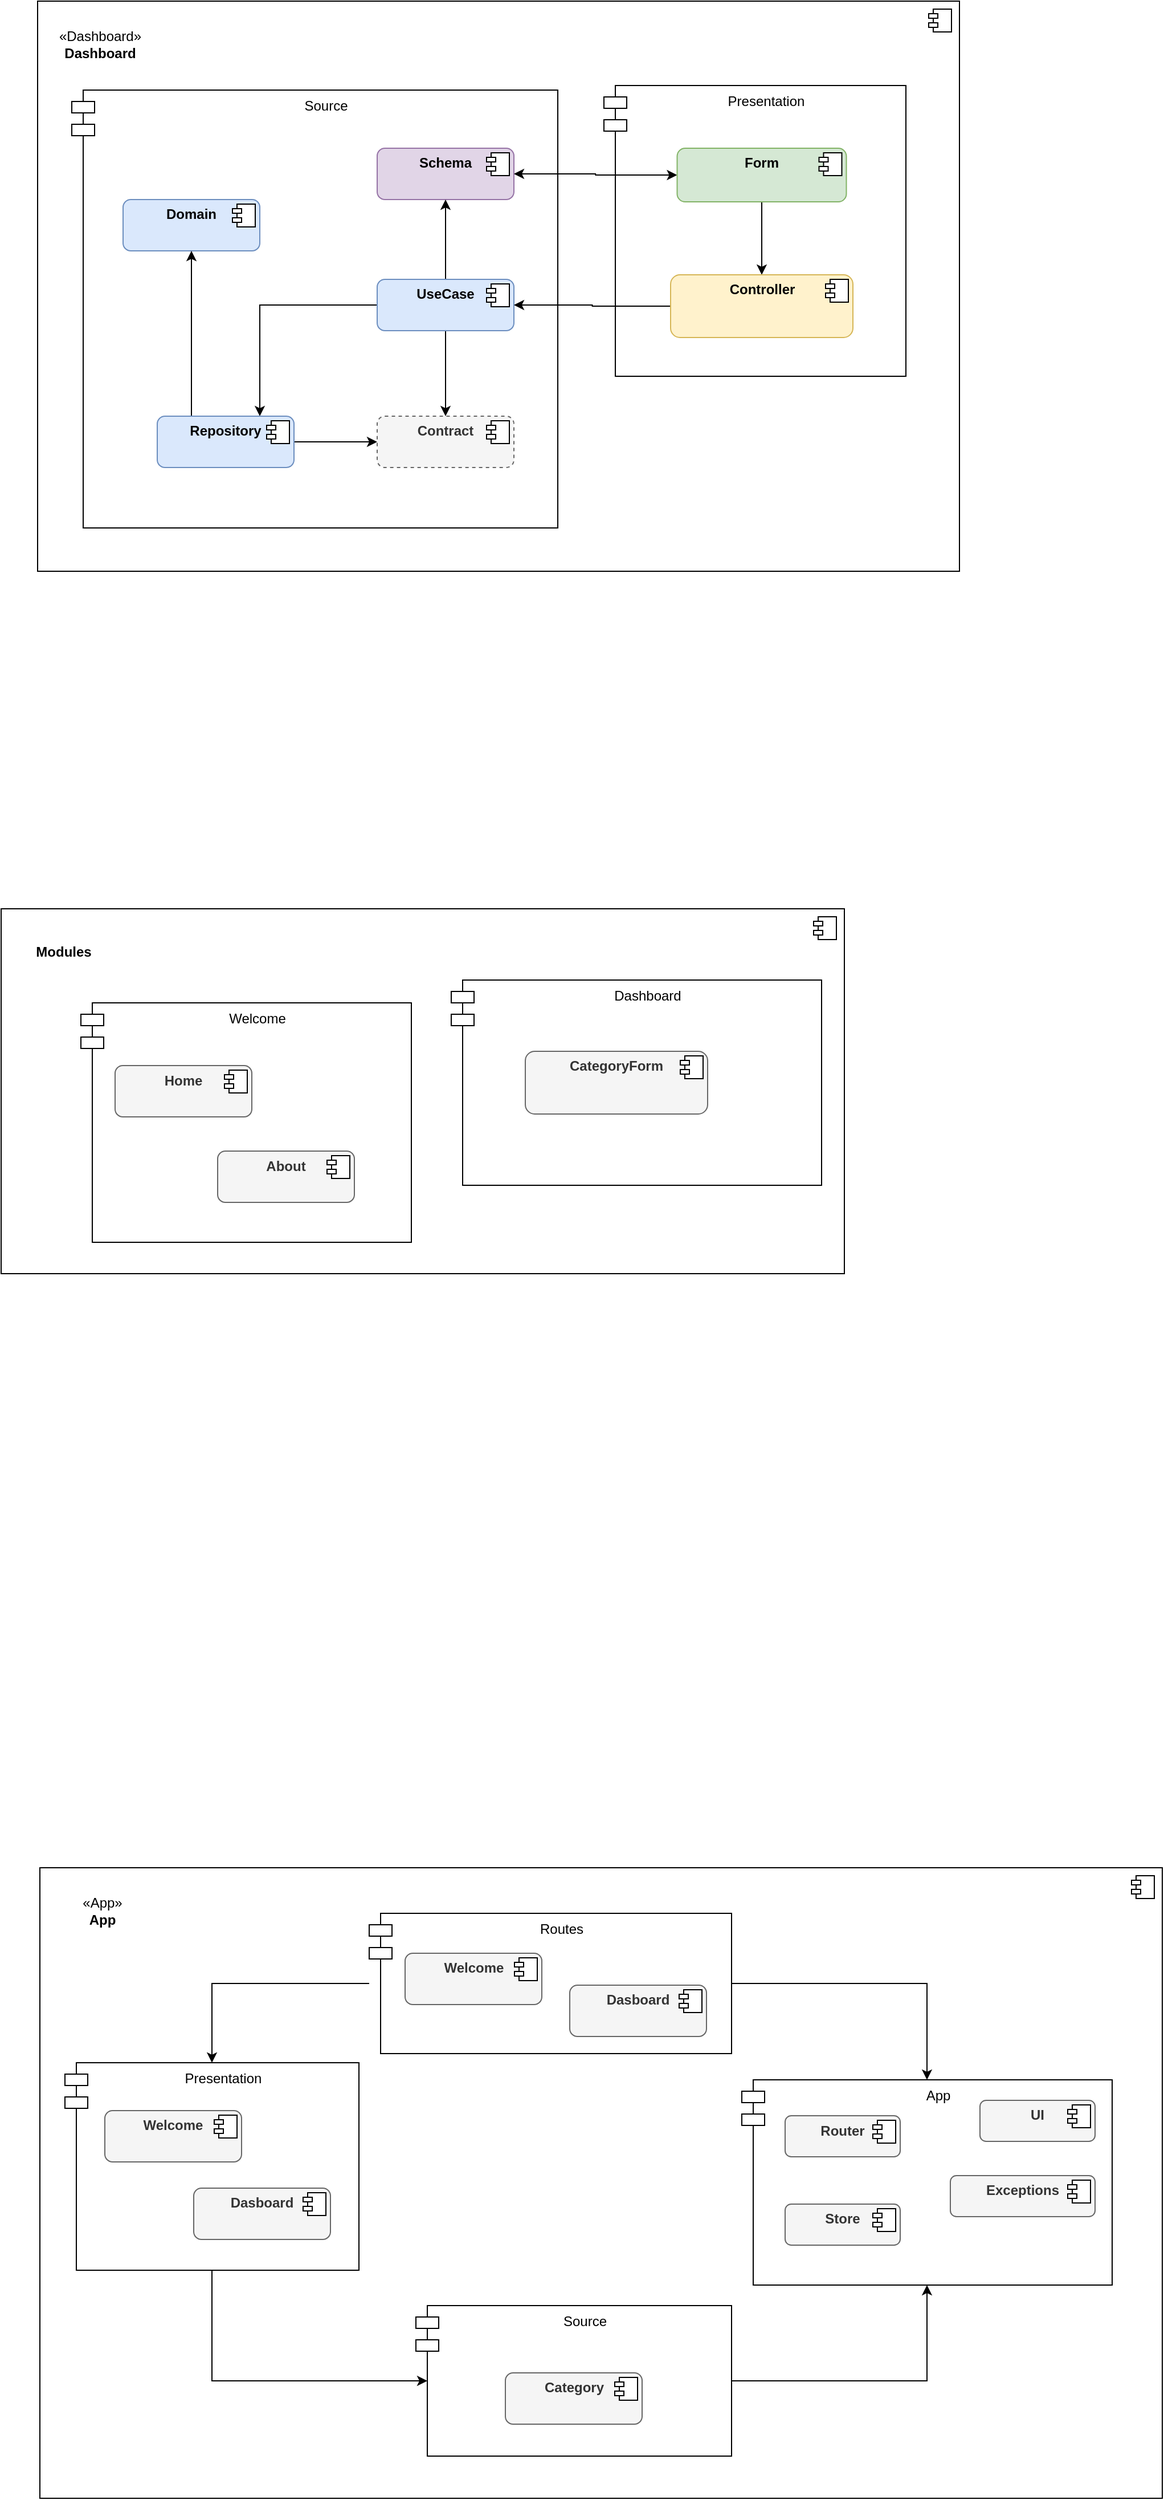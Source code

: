 <mxfile version="14.5.0" type="device"><diagram id="gvW7OyBGGFcuHT9ES0Ki" name="Page-1"><mxGraphModel dx="1673" dy="934" grid="0" gridSize="10" guides="1" tooltips="1" connect="1" arrows="1" fold="1" page="1" pageScale="1" pageWidth="1169" pageHeight="827" math="0" shadow="0"><root><mxCell id="0"/><mxCell id="1" parent="0"/><mxCell id="L0N6HKRvcUdRj-f1X84M-1" value="" style="html=1;dropTarget=0;" vertex="1" parent="1"><mxGeometry x="35" y="862" width="740" height="320" as="geometry"/></mxCell><mxCell id="L0N6HKRvcUdRj-f1X84M-2" value="" style="shape=module;jettyWidth=8;jettyHeight=4;" vertex="1" parent="L0N6HKRvcUdRj-f1X84M-1"><mxGeometry x="1" width="20" height="20" relative="1" as="geometry"><mxPoint x="-27" y="7" as="offset"/></mxGeometry></mxCell><mxCell id="L0N6HKRvcUdRj-f1X84M-3" value="Welcome" style="shape=module;align=left;spacingLeft=20;align=center;verticalAlign=top;" vertex="1" parent="1"><mxGeometry x="105" y="944.5" width="290" height="210" as="geometry"/></mxCell><mxCell id="L0N6HKRvcUdRj-f1X84M-5" value="Dashboard" style="shape=module;align=left;spacingLeft=20;align=center;verticalAlign=top;" vertex="1" parent="1"><mxGeometry x="430" y="924.5" width="325" height="180" as="geometry"/></mxCell><mxCell id="L0N6HKRvcUdRj-f1X84M-6" value="&lt;p style=&quot;margin: 0px ; margin-top: 6px ; text-align: center&quot;&gt;&lt;b&gt;CategoryForm&lt;/b&gt;&lt;/p&gt;" style="align=left;overflow=fill;html=1;dropTarget=0;rounded=1;strokeColor=#666666;fillColor=#f5f5f5;fontColor=#333333;" vertex="1" parent="1"><mxGeometry x="495" y="987" width="160" height="55" as="geometry"/></mxCell><mxCell id="L0N6HKRvcUdRj-f1X84M-7" value="" style="shape=component;jettyWidth=8;jettyHeight=4;" vertex="1" parent="L0N6HKRvcUdRj-f1X84M-6"><mxGeometry x="1" width="20" height="20" relative="1" as="geometry"><mxPoint x="-24" y="4" as="offset"/></mxGeometry></mxCell><mxCell id="L0N6HKRvcUdRj-f1X84M-8" value="&lt;b&gt;Modules&lt;/b&gt;" style="text;html=1;strokeColor=none;fillColor=none;align=center;verticalAlign=middle;whiteSpace=wrap;rounded=0;" vertex="1" parent="1"><mxGeometry x="45" y="874.5" width="90" height="50" as="geometry"/></mxCell><mxCell id="L0N6HKRvcUdRj-f1X84M-9" value="&lt;p style=&quot;margin: 0px ; margin-top: 6px ; text-align: center&quot;&gt;&lt;b&gt;Home&lt;/b&gt;&lt;/p&gt;" style="align=left;overflow=fill;html=1;dropTarget=0;rounded=1;strokeColor=#666666;fillColor=#f5f5f5;fontColor=#333333;" vertex="1" parent="1"><mxGeometry x="135" y="999.5" width="120" height="45" as="geometry"/></mxCell><mxCell id="L0N6HKRvcUdRj-f1X84M-10" value="" style="shape=component;jettyWidth=8;jettyHeight=4;" vertex="1" parent="L0N6HKRvcUdRj-f1X84M-9"><mxGeometry x="1" width="20" height="20" relative="1" as="geometry"><mxPoint x="-24" y="4" as="offset"/></mxGeometry></mxCell><mxCell id="L0N6HKRvcUdRj-f1X84M-11" value="&lt;p style=&quot;margin: 0px ; margin-top: 6px ; text-align: center&quot;&gt;&lt;b&gt;About&lt;/b&gt;&lt;/p&gt;" style="align=left;overflow=fill;html=1;dropTarget=0;rounded=1;strokeColor=#666666;fillColor=#f5f5f5;fontColor=#333333;" vertex="1" parent="1"><mxGeometry x="225" y="1074.5" width="120" height="45" as="geometry"/></mxCell><mxCell id="L0N6HKRvcUdRj-f1X84M-12" value="" style="shape=component;jettyWidth=8;jettyHeight=4;" vertex="1" parent="L0N6HKRvcUdRj-f1X84M-11"><mxGeometry x="1" width="20" height="20" relative="1" as="geometry"><mxPoint x="-24" y="4" as="offset"/></mxGeometry></mxCell><mxCell id="L0N6HKRvcUdRj-f1X84M-13" value="" style="html=1;dropTarget=0;" vertex="1" parent="1"><mxGeometry x="67" y="66" width="809" height="500" as="geometry"/></mxCell><mxCell id="L0N6HKRvcUdRj-f1X84M-14" value="" style="shape=module;jettyWidth=8;jettyHeight=4;" vertex="1" parent="L0N6HKRvcUdRj-f1X84M-13"><mxGeometry x="1" width="20" height="20" relative="1" as="geometry"><mxPoint x="-27" y="7" as="offset"/></mxGeometry></mxCell><mxCell id="L0N6HKRvcUdRj-f1X84M-15" value="Presentation" style="shape=module;align=left;spacingLeft=20;align=center;verticalAlign=top;" vertex="1" parent="1"><mxGeometry x="564" y="140" width="265" height="255" as="geometry"/></mxCell><mxCell id="L0N6HKRvcUdRj-f1X84M-19" value="&lt;span&gt;«Dashboard»&lt;/span&gt;&lt;br&gt;&lt;b&gt;Dashboard&lt;/b&gt;" style="text;html=1;strokeColor=none;fillColor=none;align=center;verticalAlign=middle;whiteSpace=wrap;rounded=0;" vertex="1" parent="1"><mxGeometry x="77" y="78.5" width="90" height="50" as="geometry"/></mxCell><mxCell id="L0N6HKRvcUdRj-f1X84M-25" value="Source" style="shape=module;align=left;spacingLeft=20;align=center;verticalAlign=top;" vertex="1" parent="1"><mxGeometry x="97" y="144" width="426.5" height="384" as="geometry"/></mxCell><mxCell id="L0N6HKRvcUdRj-f1X84M-42" value="&lt;p style=&quot;margin: 0px ; margin-top: 6px ; text-align: center&quot;&gt;&lt;b&gt;Schema&lt;/b&gt;&lt;/p&gt;" style="align=left;overflow=fill;html=1;dropTarget=0;rounded=1;fillColor=#e1d5e7;strokeColor=#9673a6;" vertex="1" parent="1"><mxGeometry x="365" y="195" width="120" height="45" as="geometry"/></mxCell><mxCell id="L0N6HKRvcUdRj-f1X84M-43" value="" style="shape=component;jettyWidth=8;jettyHeight=4;" vertex="1" parent="L0N6HKRvcUdRj-f1X84M-42"><mxGeometry x="1" width="20" height="20" relative="1" as="geometry"><mxPoint x="-24" y="4" as="offset"/></mxGeometry></mxCell><mxCell id="L0N6HKRvcUdRj-f1X84M-52" value="" style="html=1;dropTarget=0;" vertex="1" parent="1"><mxGeometry x="69" y="1703" width="985" height="553" as="geometry"/></mxCell><mxCell id="L0N6HKRvcUdRj-f1X84M-53" value="" style="shape=module;jettyWidth=8;jettyHeight=4;" vertex="1" parent="L0N6HKRvcUdRj-f1X84M-52"><mxGeometry x="1" width="20" height="20" relative="1" as="geometry"><mxPoint x="-27" y="7" as="offset"/></mxGeometry></mxCell><mxCell id="L0N6HKRvcUdRj-f1X84M-54" value="Presentation" style="shape=module;align=left;spacingLeft=20;align=center;verticalAlign=top;" vertex="1" parent="1"><mxGeometry x="91" y="1874" width="258" height="182" as="geometry"/></mxCell><mxCell id="L0N6HKRvcUdRj-f1X84M-55" value="App" style="shape=module;align=left;spacingLeft=20;align=center;verticalAlign=top;" vertex="1" parent="1"><mxGeometry x="685" y="1889" width="325" height="180" as="geometry"/></mxCell><mxCell id="L0N6HKRvcUdRj-f1X84M-56" value="&lt;span&gt;«App»&lt;/span&gt;&lt;br&gt;&lt;b&gt;App&lt;/b&gt;" style="text;html=1;strokeColor=none;fillColor=none;align=center;verticalAlign=middle;whiteSpace=wrap;rounded=0;" vertex="1" parent="1"><mxGeometry x="79" y="1715.5" width="90" height="50" as="geometry"/></mxCell><mxCell id="L0N6HKRvcUdRj-f1X84M-57" style="edgeStyle=orthogonalEdgeStyle;rounded=0;orthogonalLoop=1;jettySize=auto;html=1;exitX=1;exitY=0.5;exitDx=0;exitDy=0;fontColor=#262626;" edge="1" parent="1" source="L0N6HKRvcUdRj-f1X84M-59" target="L0N6HKRvcUdRj-f1X84M-55"><mxGeometry relative="1" as="geometry"/></mxCell><mxCell id="L0N6HKRvcUdRj-f1X84M-58" style="edgeStyle=orthogonalEdgeStyle;rounded=0;orthogonalLoop=1;jettySize=auto;html=1;entryX=0.5;entryY=0;entryDx=0;entryDy=0;fontColor=#262626;" edge="1" parent="1" source="L0N6HKRvcUdRj-f1X84M-59" target="L0N6HKRvcUdRj-f1X84M-54"><mxGeometry relative="1" as="geometry"/></mxCell><mxCell id="L0N6HKRvcUdRj-f1X84M-59" value="Routes" style="shape=module;align=left;spacingLeft=20;align=center;verticalAlign=top;" vertex="1" parent="1"><mxGeometry x="358" y="1743" width="318" height="123" as="geometry"/></mxCell><mxCell id="L0N6HKRvcUdRj-f1X84M-60" style="edgeStyle=orthogonalEdgeStyle;rounded=0;orthogonalLoop=1;jettySize=auto;html=1;fontColor=#262626;" edge="1" parent="1" source="L0N6HKRvcUdRj-f1X84M-62" target="L0N6HKRvcUdRj-f1X84M-55"><mxGeometry relative="1" as="geometry"/></mxCell><mxCell id="L0N6HKRvcUdRj-f1X84M-61" style="edgeStyle=orthogonalEdgeStyle;rounded=0;orthogonalLoop=1;jettySize=auto;html=1;exitX=0;exitY=0.5;exitDx=10;exitDy=0;exitPerimeter=0;fontColor=#262626;endArrow=none;endFill=0;startArrow=classic;startFill=1;" edge="1" parent="1" source="L0N6HKRvcUdRj-f1X84M-62" target="L0N6HKRvcUdRj-f1X84M-54"><mxGeometry relative="1" as="geometry"/></mxCell><mxCell id="L0N6HKRvcUdRj-f1X84M-62" value="Source" style="shape=module;align=left;spacingLeft=20;align=center;verticalAlign=top;" vertex="1" parent="1"><mxGeometry x="399" y="2087" width="277" height="132" as="geometry"/></mxCell><mxCell id="L0N6HKRvcUdRj-f1X84M-63" value="&lt;p style=&quot;margin: 0px ; margin-top: 6px ; text-align: center&quot;&gt;&lt;b&gt;Welcome&lt;/b&gt;&lt;/p&gt;" style="align=left;overflow=fill;html=1;dropTarget=0;rounded=1;fillColor=#f5f5f5;strokeColor=#666666;fontColor=#333333;" vertex="1" parent="1"><mxGeometry x="389.5" y="1778" width="120" height="45" as="geometry"/></mxCell><mxCell id="L0N6HKRvcUdRj-f1X84M-64" value="" style="shape=component;jettyWidth=8;jettyHeight=4;" vertex="1" parent="L0N6HKRvcUdRj-f1X84M-63"><mxGeometry x="1" width="20" height="20" relative="1" as="geometry"><mxPoint x="-24" y="4" as="offset"/></mxGeometry></mxCell><mxCell id="L0N6HKRvcUdRj-f1X84M-65" value="&lt;p style=&quot;margin: 0px ; margin-top: 6px ; text-align: center&quot;&gt;&lt;b&gt;Dasboard&lt;/b&gt;&lt;/p&gt;" style="align=left;overflow=fill;html=1;dropTarget=0;rounded=1;fillColor=#f5f5f5;strokeColor=#666666;fontColor=#333333;" vertex="1" parent="1"><mxGeometry x="534" y="1806" width="120" height="45" as="geometry"/></mxCell><mxCell id="L0N6HKRvcUdRj-f1X84M-66" value="" style="shape=component;jettyWidth=8;jettyHeight=4;" vertex="1" parent="L0N6HKRvcUdRj-f1X84M-65"><mxGeometry x="1" width="20" height="20" relative="1" as="geometry"><mxPoint x="-24" y="4" as="offset"/></mxGeometry></mxCell><mxCell id="L0N6HKRvcUdRj-f1X84M-67" value="&lt;p style=&quot;margin: 0px ; margin-top: 6px ; text-align: center&quot;&gt;&lt;b&gt;Welcome&lt;/b&gt;&lt;/p&gt;" style="align=left;overflow=fill;html=1;dropTarget=0;rounded=1;fillColor=#f5f5f5;strokeColor=#666666;fontColor=#333333;" vertex="1" parent="1"><mxGeometry x="126" y="1916" width="120" height="45" as="geometry"/></mxCell><mxCell id="L0N6HKRvcUdRj-f1X84M-68" value="" style="shape=component;jettyWidth=8;jettyHeight=4;" vertex="1" parent="L0N6HKRvcUdRj-f1X84M-67"><mxGeometry x="1" width="20" height="20" relative="1" as="geometry"><mxPoint x="-24" y="4" as="offset"/></mxGeometry></mxCell><mxCell id="L0N6HKRvcUdRj-f1X84M-69" value="&lt;p style=&quot;margin: 0px ; margin-top: 6px ; text-align: center&quot;&gt;&lt;b&gt;Dasboard&lt;/b&gt;&lt;/p&gt;" style="align=left;overflow=fill;html=1;dropTarget=0;rounded=1;fillColor=#f5f5f5;strokeColor=#666666;fontColor=#333333;" vertex="1" parent="1"><mxGeometry x="204" y="1984" width="120" height="45" as="geometry"/></mxCell><mxCell id="L0N6HKRvcUdRj-f1X84M-70" value="" style="shape=component;jettyWidth=8;jettyHeight=4;" vertex="1" parent="L0N6HKRvcUdRj-f1X84M-69"><mxGeometry x="1" width="20" height="20" relative="1" as="geometry"><mxPoint x="-24" y="4" as="offset"/></mxGeometry></mxCell><mxCell id="L0N6HKRvcUdRj-f1X84M-71" value="&lt;p style=&quot;margin: 0px ; margin-top: 6px ; text-align: center&quot;&gt;&lt;b&gt;Category&lt;/b&gt;&lt;/p&gt;" style="align=left;overflow=fill;html=1;dropTarget=0;rounded=1;fillColor=#f5f5f5;strokeColor=#666666;fontColor=#333333;" vertex="1" parent="1"><mxGeometry x="477.5" y="2146" width="120" height="45" as="geometry"/></mxCell><mxCell id="L0N6HKRvcUdRj-f1X84M-72" value="" style="shape=component;jettyWidth=8;jettyHeight=4;" vertex="1" parent="L0N6HKRvcUdRj-f1X84M-71"><mxGeometry x="1" width="20" height="20" relative="1" as="geometry"><mxPoint x="-24" y="4" as="offset"/></mxGeometry></mxCell><mxCell id="L0N6HKRvcUdRj-f1X84M-73" value="&lt;p style=&quot;margin: 0px ; margin-top: 6px ; text-align: center&quot;&gt;&lt;b&gt;Router&lt;/b&gt;&lt;/p&gt;" style="align=left;overflow=fill;html=1;dropTarget=0;rounded=1;fillColor=#f5f5f5;strokeColor=#666666;fontColor=#333333;" vertex="1" parent="1"><mxGeometry x="723" y="1920.5" width="101" height="36" as="geometry"/></mxCell><mxCell id="L0N6HKRvcUdRj-f1X84M-74" value="" style="shape=component;jettyWidth=8;jettyHeight=4;" vertex="1" parent="L0N6HKRvcUdRj-f1X84M-73"><mxGeometry x="1" width="20" height="20" relative="1" as="geometry"><mxPoint x="-24" y="4" as="offset"/></mxGeometry></mxCell><mxCell id="L0N6HKRvcUdRj-f1X84M-75" value="&lt;p style=&quot;margin: 0px ; margin-top: 6px ; text-align: center&quot;&gt;&lt;b&gt;UI&lt;/b&gt;&lt;/p&gt;" style="align=left;overflow=fill;html=1;dropTarget=0;rounded=1;fillColor=#f5f5f5;strokeColor=#666666;fontColor=#333333;" vertex="1" parent="1"><mxGeometry x="894" y="1907" width="101" height="36" as="geometry"/></mxCell><mxCell id="L0N6HKRvcUdRj-f1X84M-76" value="" style="shape=component;jettyWidth=8;jettyHeight=4;" vertex="1" parent="L0N6HKRvcUdRj-f1X84M-75"><mxGeometry x="1" width="20" height="20" relative="1" as="geometry"><mxPoint x="-24" y="4" as="offset"/></mxGeometry></mxCell><mxCell id="L0N6HKRvcUdRj-f1X84M-77" value="&lt;p style=&quot;margin: 0px ; margin-top: 6px ; text-align: center&quot;&gt;&lt;b&gt;Store&lt;/b&gt;&lt;/p&gt;" style="align=left;overflow=fill;html=1;dropTarget=0;rounded=1;fillColor=#f5f5f5;strokeColor=#666666;fontColor=#333333;" vertex="1" parent="1"><mxGeometry x="723" y="1998" width="101" height="36" as="geometry"/></mxCell><mxCell id="L0N6HKRvcUdRj-f1X84M-78" value="" style="shape=component;jettyWidth=8;jettyHeight=4;" vertex="1" parent="L0N6HKRvcUdRj-f1X84M-77"><mxGeometry x="1" width="20" height="20" relative="1" as="geometry"><mxPoint x="-24" y="4" as="offset"/></mxGeometry></mxCell><mxCell id="L0N6HKRvcUdRj-f1X84M-79" value="&lt;p style=&quot;margin: 0px ; margin-top: 6px ; text-align: center&quot;&gt;&lt;b&gt;Exceptions&lt;/b&gt;&lt;/p&gt;" style="align=left;overflow=fill;html=1;dropTarget=0;rounded=1;fillColor=#f5f5f5;strokeColor=#666666;fontColor=#333333;" vertex="1" parent="1"><mxGeometry x="868" y="1973" width="127" height="36" as="geometry"/></mxCell><mxCell id="L0N6HKRvcUdRj-f1X84M-80" value="" style="shape=component;jettyWidth=8;jettyHeight=4;" vertex="1" parent="L0N6HKRvcUdRj-f1X84M-79"><mxGeometry x="1" width="20" height="20" relative="1" as="geometry"><mxPoint x="-24" y="4" as="offset"/></mxGeometry></mxCell><mxCell id="L0N6HKRvcUdRj-f1X84M-98" style="edgeStyle=orthogonalEdgeStyle;rounded=0;orthogonalLoop=1;jettySize=auto;html=1;exitX=0.5;exitY=0;exitDx=0;exitDy=0;entryX=0.5;entryY=1;entryDx=0;entryDy=0;startArrow=none;startFill=0;endArrow=classic;endFill=1;fontColor=#262626;" edge="1" parent="1" source="L0N6HKRvcUdRj-f1X84M-81" target="L0N6HKRvcUdRj-f1X84M-42"><mxGeometry relative="1" as="geometry"/></mxCell><mxCell id="L0N6HKRvcUdRj-f1X84M-99" style="edgeStyle=orthogonalEdgeStyle;rounded=0;orthogonalLoop=1;jettySize=auto;html=1;exitX=0.5;exitY=1;exitDx=0;exitDy=0;entryX=0.5;entryY=0;entryDx=0;entryDy=0;startArrow=none;startFill=0;endArrow=classic;endFill=1;fontColor=#262626;" edge="1" parent="1" source="L0N6HKRvcUdRj-f1X84M-81" target="L0N6HKRvcUdRj-f1X84M-85"><mxGeometry relative="1" as="geometry"/></mxCell><mxCell id="L0N6HKRvcUdRj-f1X84M-103" style="edgeStyle=orthogonalEdgeStyle;rounded=0;orthogonalLoop=1;jettySize=auto;html=1;entryX=0.75;entryY=0;entryDx=0;entryDy=0;startArrow=none;startFill=0;endArrow=classic;endFill=1;fontColor=#262626;" edge="1" parent="1" source="L0N6HKRvcUdRj-f1X84M-81" target="L0N6HKRvcUdRj-f1X84M-87"><mxGeometry relative="1" as="geometry"/></mxCell><mxCell id="L0N6HKRvcUdRj-f1X84M-81" value="&lt;p style=&quot;margin: 0px ; margin-top: 6px ; text-align: center&quot;&gt;&lt;b&gt;UseCase&lt;/b&gt;&lt;/p&gt;" style="align=left;overflow=fill;html=1;dropTarget=0;strokeColor=#6c8ebf;fillColor=#dae8fc;rounded=1;" vertex="1" parent="1"><mxGeometry x="365" y="310" width="120" height="45" as="geometry"/></mxCell><mxCell id="L0N6HKRvcUdRj-f1X84M-82" value="" style="shape=component;jettyWidth=8;jettyHeight=4;" vertex="1" parent="L0N6HKRvcUdRj-f1X84M-81"><mxGeometry x="1" width="20" height="20" relative="1" as="geometry"><mxPoint x="-24" y="4" as="offset"/></mxGeometry></mxCell><mxCell id="L0N6HKRvcUdRj-f1X84M-83" value="&lt;p style=&quot;margin: 0px ; margin-top: 6px ; text-align: center&quot;&gt;&lt;b&gt;Domain&lt;/b&gt;&lt;/p&gt;" style="align=left;overflow=fill;html=1;dropTarget=0;strokeColor=#6c8ebf;fillColor=#dae8fc;rounded=1;" vertex="1" parent="1"><mxGeometry x="142" y="240" width="120" height="45" as="geometry"/></mxCell><mxCell id="L0N6HKRvcUdRj-f1X84M-84" value="" style="shape=component;jettyWidth=8;jettyHeight=4;" vertex="1" parent="L0N6HKRvcUdRj-f1X84M-83"><mxGeometry x="1" width="20" height="20" relative="1" as="geometry"><mxPoint x="-24" y="4" as="offset"/></mxGeometry></mxCell><mxCell id="L0N6HKRvcUdRj-f1X84M-85" value="&lt;p style=&quot;margin: 0px ; margin-top: 6px ; text-align: center&quot;&gt;&lt;b&gt;Contract&lt;/b&gt;&lt;/p&gt;" style="align=left;overflow=fill;html=1;dropTarget=0;strokeColor=#666666;fillColor=#f5f5f5;rounded=1;fontColor=#333333;dashed=1;" vertex="1" parent="1"><mxGeometry x="365" y="430" width="120" height="45" as="geometry"/></mxCell><mxCell id="L0N6HKRvcUdRj-f1X84M-86" value="" style="shape=component;jettyWidth=8;jettyHeight=4;" vertex="1" parent="L0N6HKRvcUdRj-f1X84M-85"><mxGeometry x="1" width="20" height="20" relative="1" as="geometry"><mxPoint x="-24" y="4" as="offset"/></mxGeometry></mxCell><mxCell id="L0N6HKRvcUdRj-f1X84M-100" style="edgeStyle=orthogonalEdgeStyle;rounded=0;orthogonalLoop=1;jettySize=auto;html=1;startArrow=none;startFill=0;endArrow=classic;endFill=1;fontColor=#262626;" edge="1" parent="1" source="L0N6HKRvcUdRj-f1X84M-87" target="L0N6HKRvcUdRj-f1X84M-85"><mxGeometry relative="1" as="geometry"/></mxCell><mxCell id="L0N6HKRvcUdRj-f1X84M-104" style="edgeStyle=orthogonalEdgeStyle;rounded=0;orthogonalLoop=1;jettySize=auto;html=1;exitX=0.25;exitY=0;exitDx=0;exitDy=0;entryX=0.5;entryY=1;entryDx=0;entryDy=0;startArrow=none;startFill=0;endArrow=classic;endFill=1;fontColor=#262626;" edge="1" parent="1" source="L0N6HKRvcUdRj-f1X84M-87" target="L0N6HKRvcUdRj-f1X84M-83"><mxGeometry relative="1" as="geometry"/></mxCell><mxCell id="L0N6HKRvcUdRj-f1X84M-87" value="&lt;p style=&quot;margin: 0px ; margin-top: 6px ; text-align: center&quot;&gt;&lt;b&gt;Repository&lt;/b&gt;&lt;/p&gt;" style="align=left;overflow=fill;html=1;dropTarget=0;strokeColor=#6c8ebf;fillColor=#dae8fc;rounded=1;" vertex="1" parent="1"><mxGeometry x="172" y="430" width="120" height="45" as="geometry"/></mxCell><mxCell id="L0N6HKRvcUdRj-f1X84M-88" value="" style="shape=component;jettyWidth=8;jettyHeight=4;" vertex="1" parent="L0N6HKRvcUdRj-f1X84M-87"><mxGeometry x="1" width="20" height="20" relative="1" as="geometry"><mxPoint x="-24" y="4" as="offset"/></mxGeometry></mxCell><mxCell id="L0N6HKRvcUdRj-f1X84M-94" style="edgeStyle=orthogonalEdgeStyle;rounded=0;orthogonalLoop=1;jettySize=auto;html=1;exitX=0.5;exitY=1;exitDx=0;exitDy=0;startArrow=none;startFill=0;endArrow=classic;endFill=1;fontColor=#262626;" edge="1" parent="1" source="L0N6HKRvcUdRj-f1X84M-89" target="L0N6HKRvcUdRj-f1X84M-91"><mxGeometry relative="1" as="geometry"/></mxCell><mxCell id="L0N6HKRvcUdRj-f1X84M-97" style="edgeStyle=orthogonalEdgeStyle;rounded=0;orthogonalLoop=1;jettySize=auto;html=1;exitX=0;exitY=0.5;exitDx=0;exitDy=0;entryX=1;entryY=0.5;entryDx=0;entryDy=0;startArrow=classic;startFill=1;endArrow=classic;endFill=1;fontColor=#262626;" edge="1" parent="1" source="L0N6HKRvcUdRj-f1X84M-89" target="L0N6HKRvcUdRj-f1X84M-42"><mxGeometry relative="1" as="geometry"/></mxCell><mxCell id="L0N6HKRvcUdRj-f1X84M-89" value="&lt;p style=&quot;margin: 0px ; margin-top: 6px ; text-align: center&quot;&gt;&lt;b&gt;Form&lt;/b&gt;&lt;/p&gt;" style="align=left;overflow=fill;html=1;dropTarget=0;rounded=1;fillColor=#d5e8d4;strokeColor=#82b366;" vertex="1" parent="1"><mxGeometry x="628.25" y="195" width="148.5" height="47" as="geometry"/></mxCell><mxCell id="L0N6HKRvcUdRj-f1X84M-90" value="" style="shape=component;jettyWidth=8;jettyHeight=4;" vertex="1" parent="L0N6HKRvcUdRj-f1X84M-89"><mxGeometry x="1" width="20" height="20" relative="1" as="geometry"><mxPoint x="-24" y="4" as="offset"/></mxGeometry></mxCell><mxCell id="L0N6HKRvcUdRj-f1X84M-96" style="edgeStyle=orthogonalEdgeStyle;rounded=0;orthogonalLoop=1;jettySize=auto;html=1;exitX=0;exitY=0.5;exitDx=0;exitDy=0;entryX=1;entryY=0.5;entryDx=0;entryDy=0;startArrow=none;startFill=0;endArrow=classic;endFill=1;fontColor=#262626;" edge="1" parent="1" source="L0N6HKRvcUdRj-f1X84M-91" target="L0N6HKRvcUdRj-f1X84M-81"><mxGeometry relative="1" as="geometry"/></mxCell><mxCell id="L0N6HKRvcUdRj-f1X84M-91" value="&lt;p style=&quot;margin: 0px ; margin-top: 6px ; text-align: center&quot;&gt;&lt;b&gt;Controller&lt;/b&gt;&lt;/p&gt;" style="align=left;overflow=fill;html=1;dropTarget=0;rounded=1;fillColor=#fff2cc;strokeColor=#d6b656;" vertex="1" parent="1"><mxGeometry x="622.5" y="306" width="160" height="55" as="geometry"/></mxCell><mxCell id="L0N6HKRvcUdRj-f1X84M-92" value="" style="shape=component;jettyWidth=8;jettyHeight=4;" vertex="1" parent="L0N6HKRvcUdRj-f1X84M-91"><mxGeometry x="1" width="20" height="20" relative="1" as="geometry"><mxPoint x="-24" y="4" as="offset"/></mxGeometry></mxCell></root></mxGraphModel></diagram></mxfile>